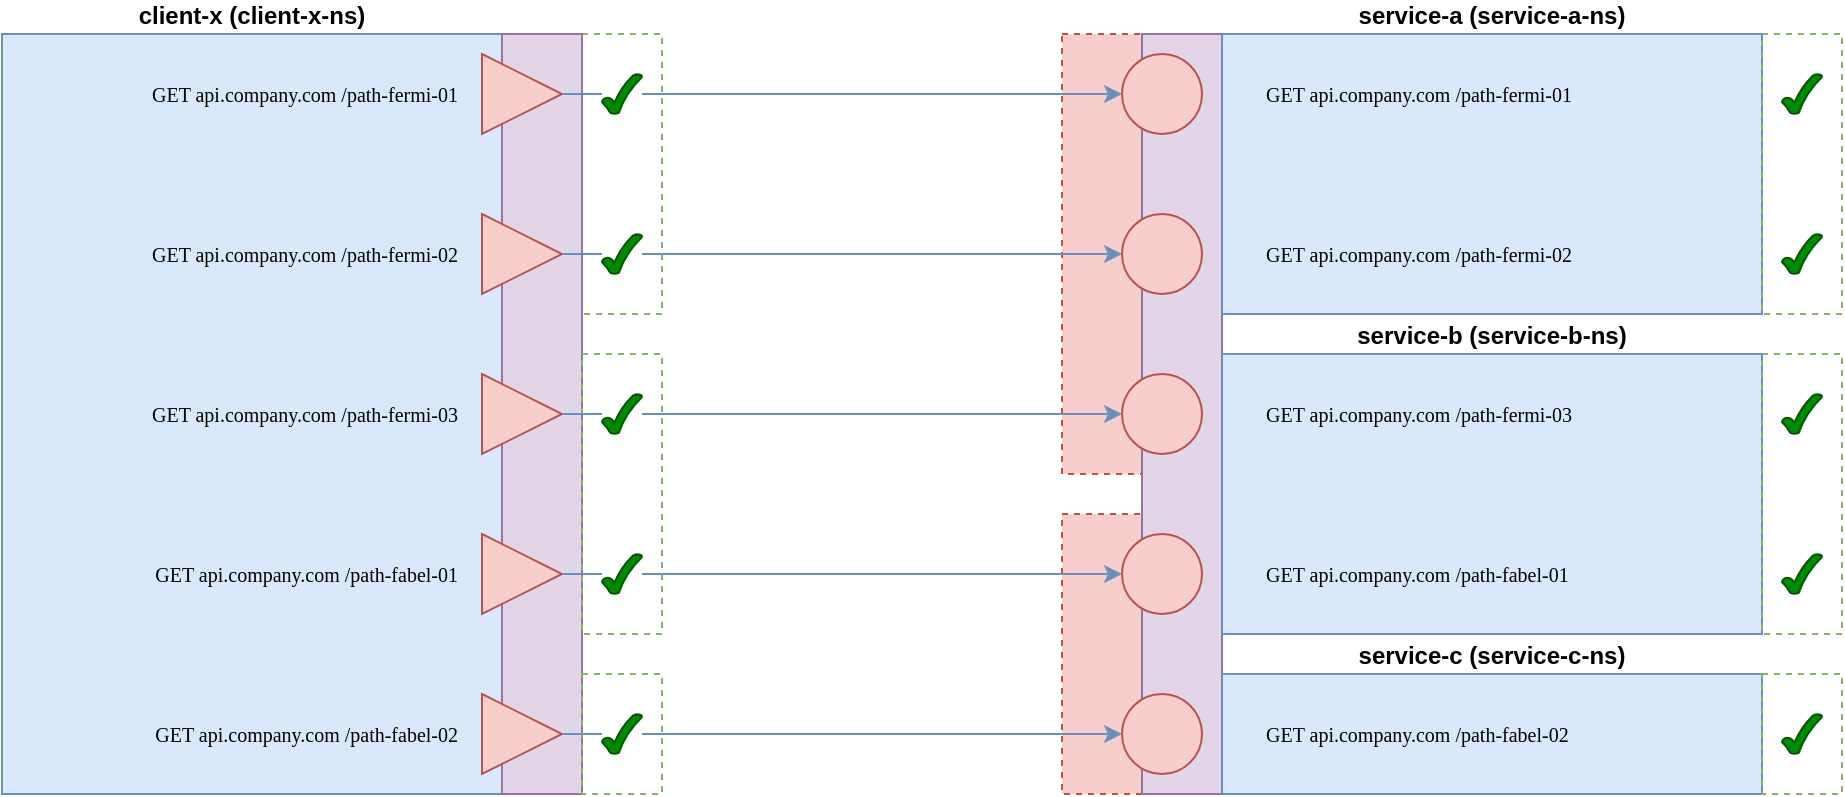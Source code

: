 <mxfile version="14.4.9" type="device"><diagram id="FC74kIpSzdVkD4jvDHUF" name="Page-2"><mxGraphModel dx="1303" dy="782" grid="1" gridSize="10" guides="1" tooltips="1" connect="1" arrows="1" fold="1" page="1" pageScale="1" pageWidth="2336" pageHeight="1654" math="0" shadow="0"><root><mxCell id="NTMv0v91Xpt8bgFjwvXS-0"/><mxCell id="NTMv0v91Xpt8bgFjwvXS-1" parent="NTMv0v91Xpt8bgFjwvXS-0"/><mxCell id="Mw5l_siy7QtuUsHxzfOn-0" value="" style="rounded=0;whiteSpace=wrap;html=1;fontFamily=Lucida Console;fontSize=10;strokeColor=#82b366;fillColor=none;dashed=1;" vertex="1" parent="NTMv0v91Xpt8bgFjwvXS-1"><mxGeometry x="450" y="190" width="40" height="140" as="geometry"/></mxCell><mxCell id="q_9IMzCNpQ84LqO4v1Cj-0" value="&lt;b&gt;client-x (client-x-ns)&lt;/b&gt;" style="rounded=0;whiteSpace=wrap;html=1;fillColor=#dae8fc;strokeColor=#6c8ebf;labelPosition=center;verticalLabelPosition=top;align=center;verticalAlign=bottom;" vertex="1" parent="NTMv0v91Xpt8bgFjwvXS-1"><mxGeometry x="160" y="190" width="250" height="380" as="geometry"/></mxCell><mxCell id="iiIwPeokM4wwpKNEV3Tu-1" value="" style="rounded=0;whiteSpace=wrap;html=1;dashed=1;fillColor=#f8cecc;fontFamily=Lucida Console;fontSize=10;strokeColor=#b85450;" vertex="1" parent="NTMv0v91Xpt8bgFjwvXS-1"><mxGeometry x="690" y="430" width="40" height="140" as="geometry"/></mxCell><mxCell id="iiIwPeokM4wwpKNEV3Tu-0" value="" style="rounded=0;whiteSpace=wrap;html=1;dashed=1;fillColor=#f8cecc;fontFamily=Lucida Console;fontSize=10;strokeColor=#b85450;" vertex="1" parent="NTMv0v91Xpt8bgFjwvXS-1"><mxGeometry x="690" y="190" width="40" height="220" as="geometry"/></mxCell><mxCell id="iudkEuy16o6MFTDhUyV1-0" value="" style="rounded=0;whiteSpace=wrap;html=1;fillColor=#e1d5e7;strokeColor=#9673a6;labelPosition=center;verticalLabelPosition=top;align=center;verticalAlign=bottom;" vertex="1" parent="NTMv0v91Xpt8bgFjwvXS-1"><mxGeometry x="730" y="190" width="40" height="380" as="geometry"/></mxCell><mxCell id="4waEqm6ZrwEKsiRCIQDu-0" value="" style="rounded=0;whiteSpace=wrap;html=1;fillColor=#e1d5e7;strokeColor=#9673a6;labelPosition=center;verticalLabelPosition=top;align=center;verticalAlign=bottom;" vertex="1" parent="NTMv0v91Xpt8bgFjwvXS-1"><mxGeometry x="410" y="190" width="40" height="380" as="geometry"/></mxCell><mxCell id="7eWG8BN4Im_2_ZlKF0xi-0" value="" style="triangle;whiteSpace=wrap;html=1;fillColor=#f8cecc;strokeColor=#b85450;" vertex="1" parent="NTMv0v91Xpt8bgFjwvXS-1"><mxGeometry x="400" y="200" width="40" height="40" as="geometry"/></mxCell><mxCell id="vDpFGs4ipfzFm7NYJlHc-0" value="" style="ellipse;whiteSpace=wrap;html=1;aspect=fixed;fillColor=#f8cecc;strokeColor=#b85450;" vertex="1" parent="NTMv0v91Xpt8bgFjwvXS-1"><mxGeometry x="720" y="200" width="40" height="40" as="geometry"/></mxCell><mxCell id="rbxqJkHE_8WKnAon0ih0-0" value="" style="triangle;whiteSpace=wrap;html=1;fillColor=#f8cecc;strokeColor=#b85450;" vertex="1" parent="NTMv0v91Xpt8bgFjwvXS-1"><mxGeometry x="400" y="280" width="40" height="40" as="geometry"/></mxCell><mxCell id="rbxqJkHE_8WKnAon0ih0-1" value="" style="ellipse;whiteSpace=wrap;html=1;aspect=fixed;fillColor=#f8cecc;strokeColor=#b85450;" vertex="1" parent="NTMv0v91Xpt8bgFjwvXS-1"><mxGeometry x="720" y="280" width="40" height="40" as="geometry"/></mxCell><mxCell id="CZjXoo1vnTUHD2FxTcLo-0" value="" style="triangle;whiteSpace=wrap;html=1;fillColor=#f8cecc;strokeColor=#b85450;" vertex="1" parent="NTMv0v91Xpt8bgFjwvXS-1"><mxGeometry x="400" y="360" width="40" height="40" as="geometry"/></mxCell><mxCell id="CZjXoo1vnTUHD2FxTcLo-1" value="" style="ellipse;whiteSpace=wrap;html=1;aspect=fixed;fillColor=#f8cecc;strokeColor=#b85450;" vertex="1" parent="NTMv0v91Xpt8bgFjwvXS-1"><mxGeometry x="720" y="360" width="40" height="40" as="geometry"/></mxCell><mxCell id="CZjXoo1vnTUHD2FxTcLo-2" value="" style="triangle;whiteSpace=wrap;html=1;fillColor=#f8cecc;strokeColor=#b85450;" vertex="1" parent="NTMv0v91Xpt8bgFjwvXS-1"><mxGeometry x="400" y="440" width="40" height="40" as="geometry"/></mxCell><mxCell id="CZjXoo1vnTUHD2FxTcLo-3" value="" style="ellipse;whiteSpace=wrap;html=1;aspect=fixed;fillColor=#f8cecc;strokeColor=#b85450;" vertex="1" parent="NTMv0v91Xpt8bgFjwvXS-1"><mxGeometry x="720" y="440" width="40" height="40" as="geometry"/></mxCell><mxCell id="CZjXoo1vnTUHD2FxTcLo-4" value="" style="triangle;whiteSpace=wrap;html=1;fillColor=#f8cecc;strokeColor=#b85450;" vertex="1" parent="NTMv0v91Xpt8bgFjwvXS-1"><mxGeometry x="400" y="520" width="40" height="40" as="geometry"/></mxCell><mxCell id="CZjXoo1vnTUHD2FxTcLo-5" value="" style="ellipse;whiteSpace=wrap;html=1;aspect=fixed;fillColor=#f8cecc;strokeColor=#b85450;" vertex="1" parent="NTMv0v91Xpt8bgFjwvXS-1"><mxGeometry x="720" y="520" width="40" height="40" as="geometry"/></mxCell><mxCell id="Mw5l_siy7QtuUsHxzfOn-1" value="" style="rounded=0;whiteSpace=wrap;html=1;fontFamily=Lucida Console;fontSize=10;strokeColor=#82b366;fillColor=none;dashed=1;" vertex="1" parent="NTMv0v91Xpt8bgFjwvXS-1"><mxGeometry x="450" y="350" width="40" height="140" as="geometry"/></mxCell><mxCell id="Mw5l_siy7QtuUsHxzfOn-2" value="" style="rounded=0;whiteSpace=wrap;html=1;fontFamily=Lucida Console;fontSize=10;strokeColor=#82b366;fillColor=none;dashed=1;" vertex="1" parent="NTMv0v91Xpt8bgFjwvXS-1"><mxGeometry x="450" y="510" width="40" height="60" as="geometry"/></mxCell><mxCell id="ryPxAnS6e3qX7QqTk08_-0" value="GET api.company.com /path-fermi-01" style="text;html=1;strokeColor=none;fillColor=none;align=right;verticalAlign=middle;whiteSpace=wrap;rounded=0;fontFamily=Lucida Console;fontSize=10;" vertex="1" parent="NTMv0v91Xpt8bgFjwvXS-1"><mxGeometry x="180" y="210" width="210" height="20" as="geometry"/></mxCell><mxCell id="ryPxAnS6e3qX7QqTk08_-1" value="GET api.company.com /path-fermi-02" style="text;html=1;strokeColor=none;fillColor=none;align=right;verticalAlign=middle;whiteSpace=wrap;rounded=0;fontFamily=Lucida Console;fontSize=10;" vertex="1" parent="NTMv0v91Xpt8bgFjwvXS-1"><mxGeometry x="180" y="290" width="210" height="20" as="geometry"/></mxCell><mxCell id="ryPxAnS6e3qX7QqTk08_-2" value="GET api.company.com /path-fermi-03" style="text;html=1;strokeColor=none;fillColor=none;align=right;verticalAlign=middle;whiteSpace=wrap;rounded=0;fontFamily=Lucida Console;fontSize=10;" vertex="1" parent="NTMv0v91Xpt8bgFjwvXS-1"><mxGeometry x="180" y="370" width="210" height="20" as="geometry"/></mxCell><mxCell id="ryPxAnS6e3qX7QqTk08_-3" value="GET api.company.com /path-fabel-01" style="text;html=1;strokeColor=none;fillColor=none;align=right;verticalAlign=middle;whiteSpace=wrap;rounded=0;fontFamily=Lucida Console;fontSize=10;" vertex="1" parent="NTMv0v91Xpt8bgFjwvXS-1"><mxGeometry x="180" y="450" width="210" height="20" as="geometry"/></mxCell><mxCell id="ryPxAnS6e3qX7QqTk08_-4" value="GET api.company.com /path-fabel-02" style="text;html=1;strokeColor=none;fillColor=none;align=right;verticalAlign=middle;whiteSpace=wrap;rounded=0;fontFamily=Lucida Console;fontSize=10;" vertex="1" parent="NTMv0v91Xpt8bgFjwvXS-1"><mxGeometry x="180" y="530" width="210" height="20" as="geometry"/></mxCell><mxCell id="PRNzgULWD33JPWpVsu6T-0" value="&lt;b&gt;service-a (service-a-ns)&lt;/b&gt;" style="rounded=0;whiteSpace=wrap;html=1;fillColor=#dae8fc;strokeColor=#6c8ebf;labelPosition=center;verticalLabelPosition=top;align=center;verticalAlign=bottom;" vertex="1" parent="NTMv0v91Xpt8bgFjwvXS-1"><mxGeometry x="770" y="190" width="270" height="140" as="geometry"/></mxCell><mxCell id="PRNzgULWD33JPWpVsu6T-2" value="&lt;b&gt;service-b (service-b-ns)&lt;/b&gt;" style="rounded=0;whiteSpace=wrap;html=1;fillColor=#dae8fc;strokeColor=#6c8ebf;labelPosition=center;verticalLabelPosition=top;align=center;verticalAlign=bottom;" vertex="1" parent="NTMv0v91Xpt8bgFjwvXS-1"><mxGeometry x="770" y="350" width="270" height="140" as="geometry"/></mxCell><mxCell id="_6Olfymhe3oLIUCYsGgP-0" value="&lt;b&gt;service-c (service-c-ns)&lt;/b&gt;" style="rounded=0;whiteSpace=wrap;html=1;fillColor=#dae8fc;strokeColor=#6c8ebf;labelPosition=center;verticalLabelPosition=top;align=center;verticalAlign=bottom;" vertex="1" parent="NTMv0v91Xpt8bgFjwvXS-1"><mxGeometry x="770" y="510" width="270" height="60" as="geometry"/></mxCell><mxCell id="_6Olfymhe3oLIUCYsGgP-1" value="GET api.company.com /path-fermi-01" style="text;html=1;strokeColor=none;fillColor=none;align=left;verticalAlign=middle;whiteSpace=wrap;rounded=0;fontFamily=Lucida Console;fontSize=10;" vertex="1" parent="NTMv0v91Xpt8bgFjwvXS-1"><mxGeometry x="790" y="210" width="210" height="20" as="geometry"/></mxCell><mxCell id="_6Olfymhe3oLIUCYsGgP-2" value="GET api.company.com /path-fermi-02" style="text;html=1;strokeColor=none;fillColor=none;align=left;verticalAlign=middle;whiteSpace=wrap;rounded=0;fontFamily=Lucida Console;fontSize=10;" vertex="1" parent="NTMv0v91Xpt8bgFjwvXS-1"><mxGeometry x="790" y="290" width="210" height="20" as="geometry"/></mxCell><mxCell id="_6Olfymhe3oLIUCYsGgP-3" value="GET api.company.com /path-fermi-03" style="text;html=1;strokeColor=none;fillColor=none;align=left;verticalAlign=middle;whiteSpace=wrap;rounded=0;fontFamily=Lucida Console;fontSize=10;" vertex="1" parent="NTMv0v91Xpt8bgFjwvXS-1"><mxGeometry x="790" y="370" width="210" height="20" as="geometry"/></mxCell><mxCell id="_6Olfymhe3oLIUCYsGgP-4" value="GET api.company.com /path-fabel-01" style="text;html=1;strokeColor=none;fillColor=none;align=left;verticalAlign=middle;whiteSpace=wrap;rounded=0;fontFamily=Lucida Console;fontSize=10;" vertex="1" parent="NTMv0v91Xpt8bgFjwvXS-1"><mxGeometry x="790" y="450" width="210" height="20" as="geometry"/></mxCell><mxCell id="_6Olfymhe3oLIUCYsGgP-5" value="GET api.company.com /path-fabel-02" style="text;html=1;strokeColor=none;fillColor=none;align=left;verticalAlign=middle;whiteSpace=wrap;rounded=0;fontFamily=Lucida Console;fontSize=10;" vertex="1" parent="NTMv0v91Xpt8bgFjwvXS-1"><mxGeometry x="790" y="530" width="210" height="20" as="geometry"/></mxCell><mxCell id="AdVZpiZVUmIX_2K48ZED-0" value="" style="rounded=0;whiteSpace=wrap;html=1;fontFamily=Lucida Console;fontSize=10;strokeColor=#82b366;fillColor=none;dashed=1;" vertex="1" parent="NTMv0v91Xpt8bgFjwvXS-1"><mxGeometry x="1040" y="190" width="40" height="140" as="geometry"/></mxCell><mxCell id="AdVZpiZVUmIX_2K48ZED-1" value="" style="verticalLabelPosition=bottom;verticalAlign=top;html=1;shape=mxgraph.basic.tick;fillColor=#008a00;align=left;strokeColor=#005700;fontColor=#ffffff;shadow=0;sketch=0;" vertex="1" parent="NTMv0v91Xpt8bgFjwvXS-1"><mxGeometry x="1050" y="210" width="20" height="20" as="geometry"/></mxCell><mxCell id="AdVZpiZVUmIX_2K48ZED-2" value="" style="verticalLabelPosition=bottom;verticalAlign=top;html=1;shape=mxgraph.basic.tick;fillColor=#008a00;align=left;strokeColor=#005700;fontColor=#ffffff;shadow=0;sketch=0;" vertex="1" parent="NTMv0v91Xpt8bgFjwvXS-1"><mxGeometry x="1050" y="290" width="20" height="20" as="geometry"/></mxCell><mxCell id="AdVZpiZVUmIX_2K48ZED-3" value="" style="rounded=0;whiteSpace=wrap;html=1;fontFamily=Lucida Console;fontSize=10;strokeColor=#82b366;fillColor=none;dashed=1;" vertex="1" parent="NTMv0v91Xpt8bgFjwvXS-1"><mxGeometry x="1040" y="350" width="40" height="140" as="geometry"/></mxCell><mxCell id="AdVZpiZVUmIX_2K48ZED-4" value="" style="verticalLabelPosition=bottom;verticalAlign=top;html=1;shape=mxgraph.basic.tick;fillColor=#008a00;align=left;strokeColor=#005700;fontColor=#ffffff;shadow=0;sketch=0;" vertex="1" parent="NTMv0v91Xpt8bgFjwvXS-1"><mxGeometry x="1050" y="370" width="20" height="20" as="geometry"/></mxCell><mxCell id="AdVZpiZVUmIX_2K48ZED-5" value="" style="verticalLabelPosition=bottom;verticalAlign=top;html=1;shape=mxgraph.basic.tick;fillColor=#008a00;align=left;strokeColor=#005700;fontColor=#ffffff;shadow=0;sketch=0;" vertex="1" parent="NTMv0v91Xpt8bgFjwvXS-1"><mxGeometry x="1050" y="450" width="20" height="20" as="geometry"/></mxCell><mxCell id="AdVZpiZVUmIX_2K48ZED-6" value="" style="rounded=0;whiteSpace=wrap;html=1;fontFamily=Lucida Console;fontSize=10;strokeColor=#82b366;fillColor=none;dashed=1;" vertex="1" parent="NTMv0v91Xpt8bgFjwvXS-1"><mxGeometry x="1040" y="510" width="40" height="60" as="geometry"/></mxCell><mxCell id="AdVZpiZVUmIX_2K48ZED-7" value="" style="verticalLabelPosition=bottom;verticalAlign=top;html=1;shape=mxgraph.basic.tick;fillColor=#008a00;align=left;strokeColor=#005700;fontColor=#ffffff;shadow=0;sketch=0;" vertex="1" parent="NTMv0v91Xpt8bgFjwvXS-1"><mxGeometry x="1050" y="530" width="20" height="20" as="geometry"/></mxCell><mxCell id="WoztQbqFWJLmyvBPwoIJ-0" value="" style="endArrow=classic;html=1;fontFamily=Lucida Console;fontSize=10;fillColor=#dae8fc;strokeColor=#6c8ebf;exitX=1;exitY=0.5;exitDx=0;exitDy=0;entryX=0;entryY=0.5;entryDx=0;entryDy=0;" edge="1" parent="NTMv0v91Xpt8bgFjwvXS-1" source="p-d7OSkg9ZKJTLgH_9sZ-0" target="vDpFGs4ipfzFm7NYJlHc-0"><mxGeometry width="50" height="50" relative="1" as="geometry"><mxPoint x="470" y="175" as="sourcePoint"/><mxPoint x="700" y="175" as="targetPoint"/></mxGeometry></mxCell><mxCell id="WoztQbqFWJLmyvBPwoIJ-1" value="" style="endArrow=classic;html=1;fontFamily=Lucida Console;fontSize=10;fillColor=#dae8fc;strokeColor=#6c8ebf;exitX=1;exitY=0.5;exitDx=0;exitDy=0;entryX=0;entryY=0.5;entryDx=0;entryDy=0;" edge="1" parent="NTMv0v91Xpt8bgFjwvXS-1" source="p-d7OSkg9ZKJTLgH_9sZ-1" target="rbxqJkHE_8WKnAon0ih0-1"><mxGeometry width="50" height="50" relative="1" as="geometry"><mxPoint x="450" y="230" as="sourcePoint"/><mxPoint x="730" y="230" as="targetPoint"/></mxGeometry></mxCell><mxCell id="p-d7OSkg9ZKJTLgH_9sZ-0" value="" style="verticalLabelPosition=bottom;verticalAlign=top;html=1;shape=mxgraph.basic.tick;fillColor=#008a00;align=left;strokeColor=#005700;fontColor=#ffffff;shadow=0;sketch=0;" vertex="1" parent="NTMv0v91Xpt8bgFjwvXS-1"><mxGeometry x="460" y="210" width="20" height="20" as="geometry"/></mxCell><mxCell id="WoztQbqFWJLmyvBPwoIJ-2" value="" style="endArrow=none;html=1;fontFamily=Lucida Console;fontSize=10;fillColor=#dae8fc;strokeColor=#6c8ebf;exitX=1;exitY=0.5;exitDx=0;exitDy=0;entryX=0;entryY=0.5;entryDx=0;entryDy=0;endFill=0;" edge="1" parent="NTMv0v91Xpt8bgFjwvXS-1" source="7eWG8BN4Im_2_ZlKF0xi-0" target="p-d7OSkg9ZKJTLgH_9sZ-0"><mxGeometry width="50" height="50" relative="1" as="geometry"><mxPoint x="440" y="220" as="sourcePoint"/><mxPoint x="720" y="220" as="targetPoint"/></mxGeometry></mxCell><mxCell id="p-d7OSkg9ZKJTLgH_9sZ-1" value="" style="verticalLabelPosition=bottom;verticalAlign=top;html=1;shape=mxgraph.basic.tick;fillColor=#008a00;align=left;strokeColor=#005700;fontColor=#ffffff;shadow=0;sketch=0;" vertex="1" parent="NTMv0v91Xpt8bgFjwvXS-1"><mxGeometry x="460" y="290" width="20" height="20" as="geometry"/></mxCell><mxCell id="WoztQbqFWJLmyvBPwoIJ-3" value="" style="endArrow=none;html=1;fontFamily=Lucida Console;fontSize=10;fillColor=#dae8fc;strokeColor=#6c8ebf;exitX=1;exitY=0.5;exitDx=0;exitDy=0;entryX=0;entryY=0.5;entryDx=0;entryDy=0;endFill=0;" edge="1" parent="NTMv0v91Xpt8bgFjwvXS-1" source="rbxqJkHE_8WKnAon0ih0-0" target="p-d7OSkg9ZKJTLgH_9sZ-1"><mxGeometry width="50" height="50" relative="1" as="geometry"><mxPoint x="440" y="300" as="sourcePoint"/><mxPoint x="720" y="300" as="targetPoint"/></mxGeometry></mxCell><mxCell id="WoztQbqFWJLmyvBPwoIJ-4" value="" style="endArrow=classic;html=1;fontFamily=Lucida Console;fontSize=10;fillColor=#dae8fc;strokeColor=#6c8ebf;exitX=1;exitY=0.5;exitDx=0;exitDy=0;entryX=0;entryY=0.5;entryDx=0;entryDy=0;" edge="1" parent="NTMv0v91Xpt8bgFjwvXS-1" source="p-d7OSkg9ZKJTLgH_9sZ-2" target="CZjXoo1vnTUHD2FxTcLo-1"><mxGeometry width="50" height="50" relative="1" as="geometry"><mxPoint x="490" y="310" as="sourcePoint"/><mxPoint x="730" y="310" as="targetPoint"/></mxGeometry></mxCell><mxCell id="p-d7OSkg9ZKJTLgH_9sZ-2" value="" style="verticalLabelPosition=bottom;verticalAlign=top;html=1;shape=mxgraph.basic.tick;fillColor=#008a00;align=left;strokeColor=#005700;fontColor=#ffffff;shadow=0;sketch=0;" vertex="1" parent="NTMv0v91Xpt8bgFjwvXS-1"><mxGeometry x="460" y="370" width="20" height="20" as="geometry"/></mxCell><mxCell id="WoztQbqFWJLmyvBPwoIJ-5" value="" style="endArrow=none;html=1;fontFamily=Lucida Console;fontSize=10;fillColor=#dae8fc;strokeColor=#6c8ebf;exitX=1;exitY=0.5;exitDx=0;exitDy=0;entryX=0;entryY=0.5;entryDx=0;entryDy=0;endFill=0;" edge="1" parent="NTMv0v91Xpt8bgFjwvXS-1" source="CZjXoo1vnTUHD2FxTcLo-0" target="p-d7OSkg9ZKJTLgH_9sZ-2"><mxGeometry width="50" height="50" relative="1" as="geometry"><mxPoint x="440" y="380" as="sourcePoint"/><mxPoint x="720" y="380" as="targetPoint"/></mxGeometry></mxCell><mxCell id="WoztQbqFWJLmyvBPwoIJ-6" value="" style="endArrow=classic;html=1;fontFamily=Lucida Console;fontSize=10;fillColor=#dae8fc;strokeColor=#6c8ebf;exitX=1;exitY=0.5;exitDx=0;exitDy=0;entryX=0;entryY=0.5;entryDx=0;entryDy=0;" edge="1" parent="NTMv0v91Xpt8bgFjwvXS-1" source="p-d7OSkg9ZKJTLgH_9sZ-3" target="CZjXoo1vnTUHD2FxTcLo-3"><mxGeometry width="50" height="50" relative="1" as="geometry"><mxPoint x="490" y="390" as="sourcePoint"/><mxPoint x="730" y="390" as="targetPoint"/></mxGeometry></mxCell><mxCell id="p-d7OSkg9ZKJTLgH_9sZ-3" value="" style="verticalLabelPosition=bottom;verticalAlign=top;html=1;shape=mxgraph.basic.tick;fillColor=#008a00;align=left;strokeColor=#005700;fontColor=#ffffff;shadow=0;sketch=0;" vertex="1" parent="NTMv0v91Xpt8bgFjwvXS-1"><mxGeometry x="460" y="450" width="20" height="20" as="geometry"/></mxCell><mxCell id="WoztQbqFWJLmyvBPwoIJ-7" value="" style="endArrow=none;html=1;fontFamily=Lucida Console;fontSize=10;fillColor=#dae8fc;strokeColor=#6c8ebf;exitX=1;exitY=0.5;exitDx=0;exitDy=0;entryX=0;entryY=0.5;entryDx=0;entryDy=0;endFill=0;" edge="1" parent="NTMv0v91Xpt8bgFjwvXS-1" source="CZjXoo1vnTUHD2FxTcLo-2" target="p-d7OSkg9ZKJTLgH_9sZ-3"><mxGeometry width="50" height="50" relative="1" as="geometry"><mxPoint x="440" y="460" as="sourcePoint"/><mxPoint x="720" y="460" as="targetPoint"/></mxGeometry></mxCell><mxCell id="WoztQbqFWJLmyvBPwoIJ-8" value="" style="endArrow=classic;html=1;fontFamily=Lucida Console;fontSize=10;fillColor=#dae8fc;strokeColor=#6c8ebf;exitX=1;exitY=0.5;exitDx=0;exitDy=0;entryX=0;entryY=0.5;entryDx=0;entryDy=0;" edge="1" parent="NTMv0v91Xpt8bgFjwvXS-1" source="p-d7OSkg9ZKJTLgH_9sZ-4" target="CZjXoo1vnTUHD2FxTcLo-5"><mxGeometry width="50" height="50" relative="1" as="geometry"><mxPoint x="490" y="470" as="sourcePoint"/><mxPoint x="730" y="470" as="targetPoint"/></mxGeometry></mxCell><mxCell id="p-d7OSkg9ZKJTLgH_9sZ-4" value="" style="verticalLabelPosition=bottom;verticalAlign=top;html=1;shape=mxgraph.basic.tick;fillColor=#008a00;align=left;strokeColor=#005700;fontColor=#ffffff;shadow=0;sketch=0;" vertex="1" parent="NTMv0v91Xpt8bgFjwvXS-1"><mxGeometry x="460" y="530" width="20" height="20" as="geometry"/></mxCell><mxCell id="WoztQbqFWJLmyvBPwoIJ-9" value="" style="endArrow=none;html=1;fontFamily=Lucida Console;fontSize=10;fillColor=#dae8fc;strokeColor=#6c8ebf;exitX=1;exitY=0.5;exitDx=0;exitDy=0;entryX=0;entryY=0.5;entryDx=0;entryDy=0;endFill=0;" edge="1" parent="NTMv0v91Xpt8bgFjwvXS-1" source="CZjXoo1vnTUHD2FxTcLo-4" target="p-d7OSkg9ZKJTLgH_9sZ-4"><mxGeometry width="50" height="50" relative="1" as="geometry"><mxPoint x="440" y="540" as="sourcePoint"/><mxPoint x="720" y="540" as="targetPoint"/></mxGeometry></mxCell></root></mxGraphModel></diagram></mxfile>